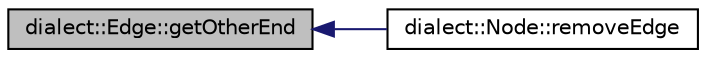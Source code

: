 digraph "dialect::Edge::getOtherEnd"
{
  edge [fontname="Helvetica",fontsize="10",labelfontname="Helvetica",labelfontsize="10"];
  node [fontname="Helvetica",fontsize="10",shape=record];
  rankdir="LR";
  Node7 [label="dialect::Edge::getOtherEnd",height=0.2,width=0.4,color="black", fillcolor="grey75", style="filled", fontcolor="black"];
  Node7 -> Node8 [dir="back",color="midnightblue",fontsize="10",style="solid",fontname="Helvetica"];
  Node8 [label="dialect::Node::removeEdge",height=0.2,width=0.4,color="black", fillcolor="white", style="filled",URL="$classdialect_1_1Node.html#ae2883f935259b81f0a6edd4971264395",tooltip="Remove an incident Edge. "];
}
